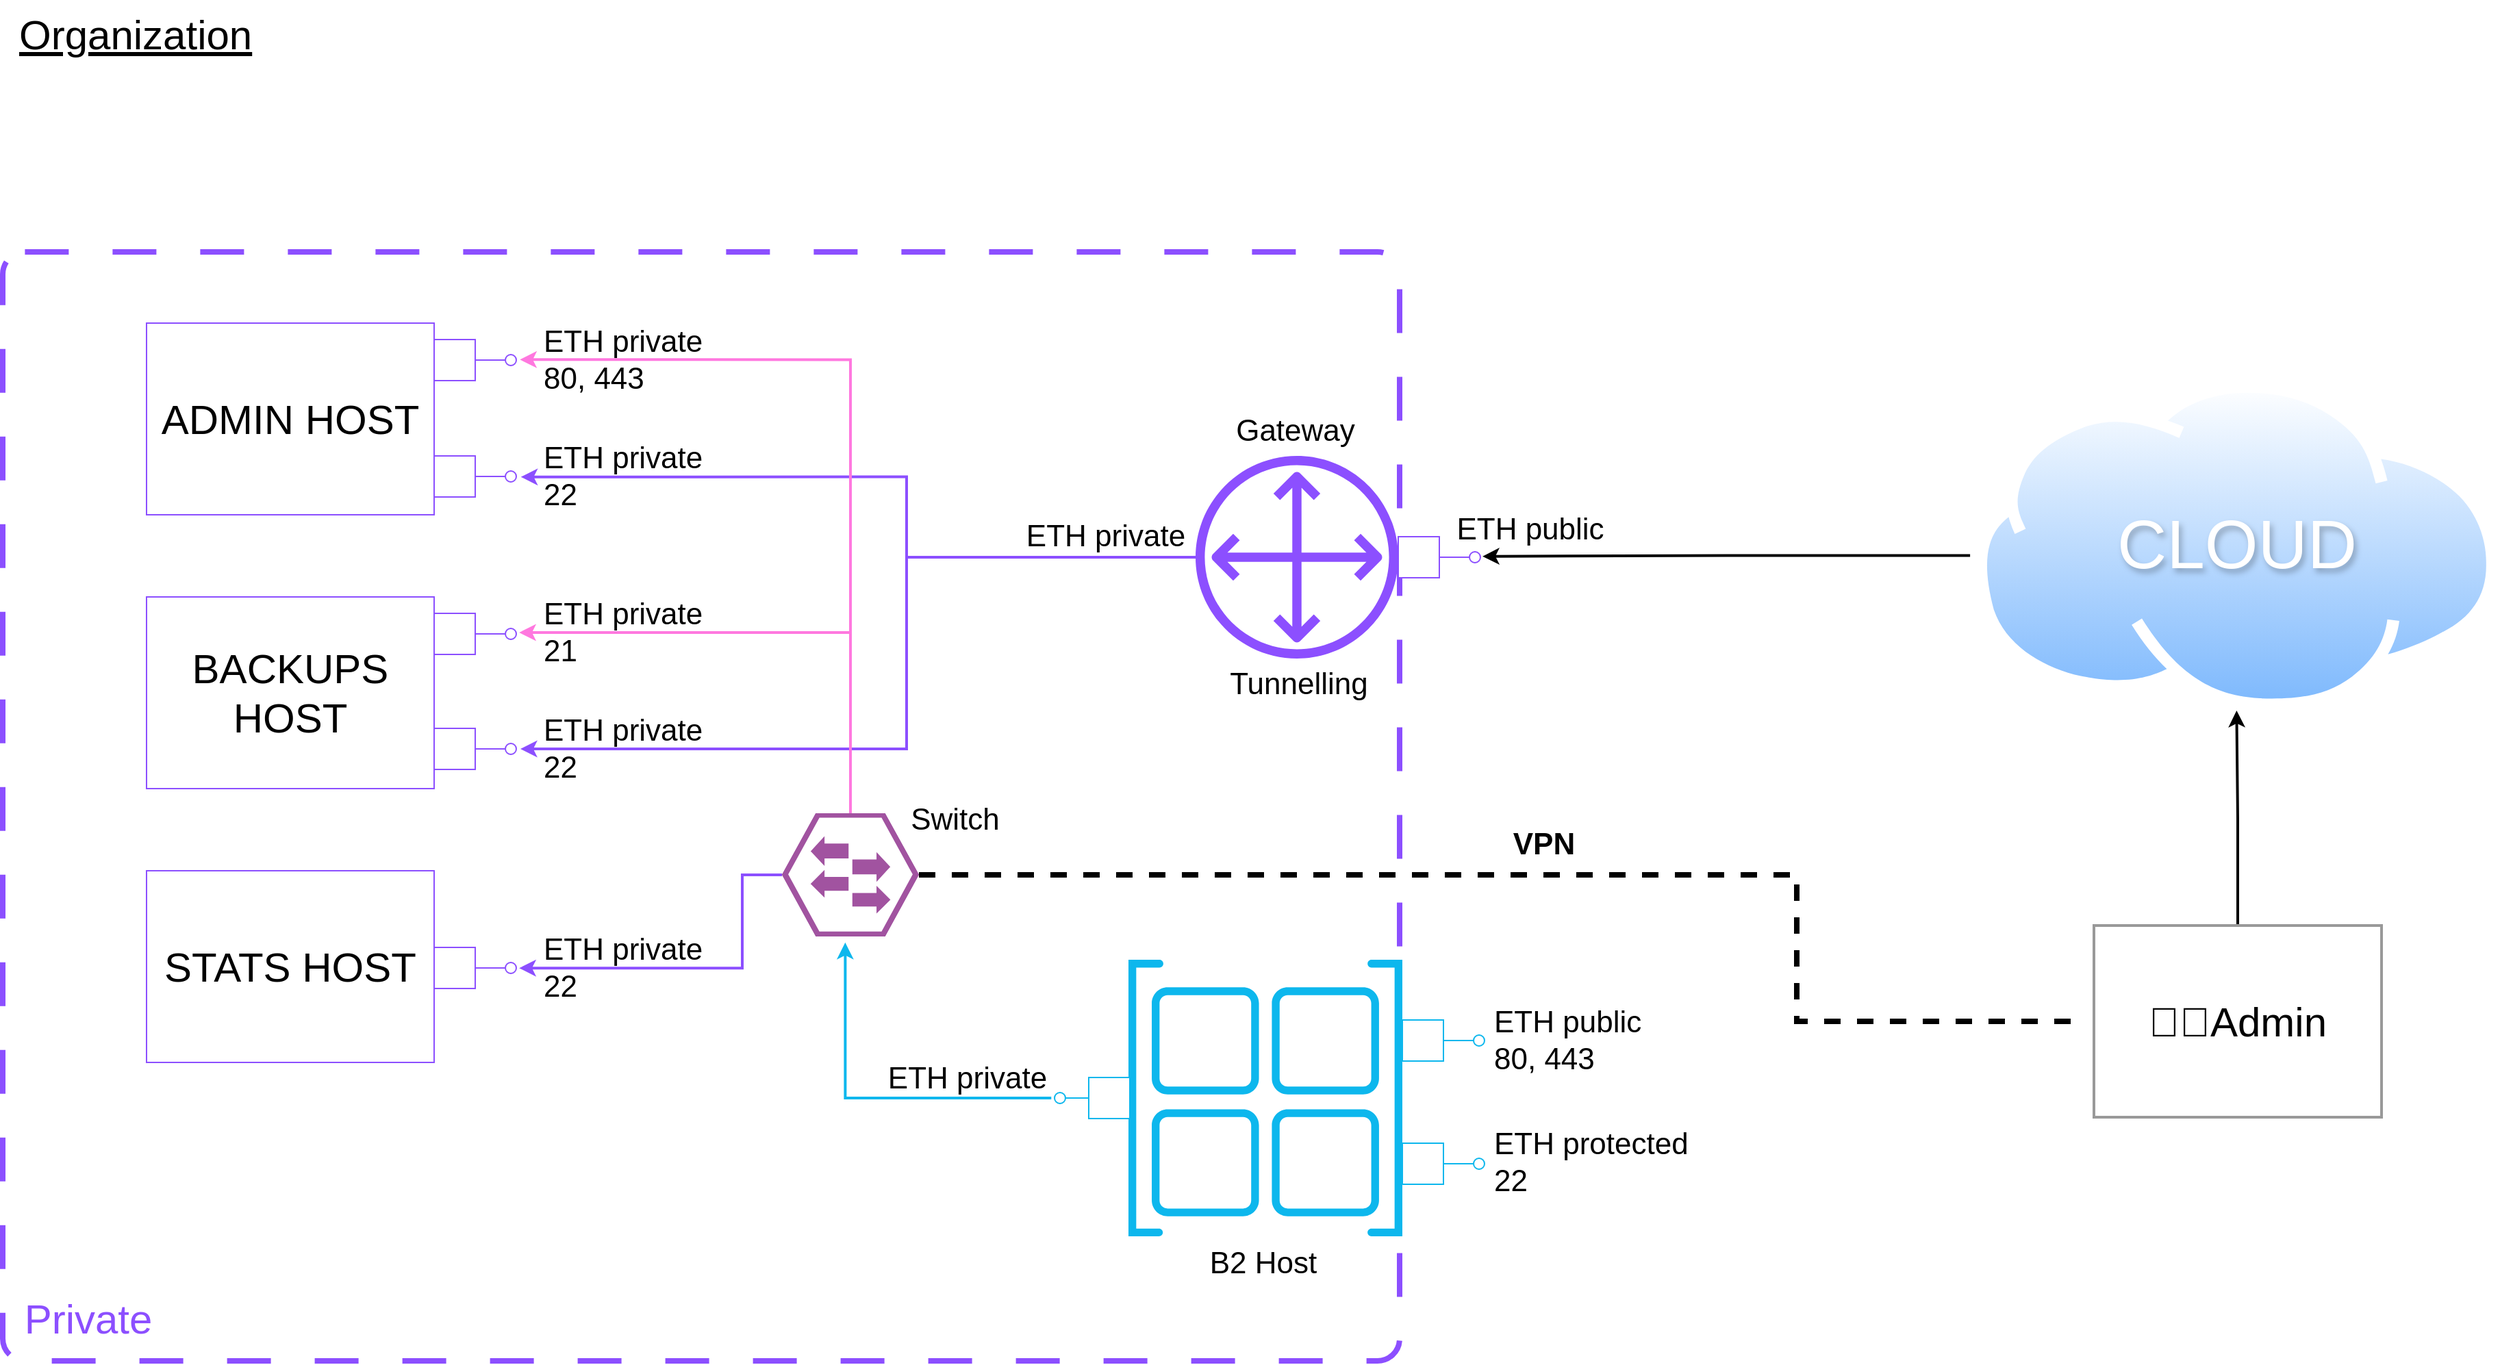 <mxfile version="24.4.8" type="device">
  <diagram name="Organization" id="ynN78oTgX0Px0Qc10VjR">
    <mxGraphModel dx="2058" dy="1180" grid="1" gridSize="10" guides="1" tooltips="1" connect="1" arrows="1" fold="1" page="1" pageScale="1.5" pageWidth="827" pageHeight="1169" math="0" shadow="0">
      <root>
        <mxCell id="0" />
        <mxCell id="1" parent="0" />
        <mxCell id="iBzqbrWYD7J2i10mPG2j-7" value="" style="whiteSpace=wrap;html=1;fillColor=none;dashed=1;dashPattern=8 8;rounded=1;arcSize=2;strokeColor=#8C4FFF;strokeWidth=4;" parent="1" vertex="1">
          <mxGeometry x="290" y="472" width="1020" height="810" as="geometry" />
        </mxCell>
        <mxCell id="TYMXvzNvSo3Lo1fEAk2X-23" value="ETH private" style="text;strokeColor=none;align=center;fillColor=none;html=1;verticalAlign=middle;whiteSpace=wrap;rounded=0;fontSize=22;" parent="1" vertex="1">
          <mxGeometry x="926" y="1062" width="137" height="28" as="geometry" />
        </mxCell>
        <mxCell id="iBzqbrWYD7J2i10mPG2j-3" value="ADMIN HOST" style="html=1;whiteSpace=wrap;strokeColor=#8C4FFF;fontSize=30;" parent="1" vertex="1">
          <mxGeometry x="395" y="524" width="210" height="140" as="geometry" />
        </mxCell>
        <mxCell id="iBzqbrWYD7J2i10mPG2j-5" value="BACKUPS HOST" style="html=1;whiteSpace=wrap;strokeColor=#8C4FFF;fontSize=30;" parent="1" vertex="1">
          <mxGeometry x="395" y="724" width="210" height="140" as="geometry" />
        </mxCell>
        <mxCell id="TYMXvzNvSo3Lo1fEAk2X-8" style="edgeStyle=orthogonalEdgeStyle;rounded=0;orthogonalLoop=1;jettySize=auto;html=1;entryX=-0.417;entryY=0.542;entryDx=0;entryDy=0;strokeColor=#8C4FFF;strokeWidth=2;entryPerimeter=0;" parent="1" source="iBzqbrWYD7J2i10mPG2j-8" target="TOPCJg1FFOPqES8dCTAx-3" edge="1">
          <mxGeometry relative="1" as="geometry">
            <Array as="points">
              <mxPoint x="950" y="695" />
              <mxPoint x="950" y="636" />
            </Array>
            <mxPoint x="635" y="589" as="targetPoint" />
          </mxGeometry>
        </mxCell>
        <mxCell id="TYMXvzNvSo3Lo1fEAk2X-9" style="edgeStyle=orthogonalEdgeStyle;rounded=0;orthogonalLoop=1;jettySize=auto;html=1;entryX=-0.375;entryY=0.5;entryDx=0;entryDy=0;strokeColor=#8C4FFF;strokeWidth=2;entryPerimeter=0;" parent="1" source="iBzqbrWYD7J2i10mPG2j-8" target="TOPCJg1FFOPqES8dCTAx-18" edge="1">
          <mxGeometry relative="1" as="geometry">
            <Array as="points">
              <mxPoint x="950" y="695" />
              <mxPoint x="950" y="835" />
            </Array>
            <mxPoint x="635" y="795" as="targetPoint" />
          </mxGeometry>
        </mxCell>
        <mxCell id="iBzqbrWYD7J2i10mPG2j-8" value="" style="sketch=0;outlineConnect=0;fontColor=#232F3E;gradientColor=none;fillColor=#8C4FFF;strokeColor=none;dashed=0;verticalLabelPosition=bottom;verticalAlign=top;align=center;html=1;fontSize=12;fontStyle=0;aspect=fixed;pointerEvents=1;shape=mxgraph.aws4.customer_gateway;" parent="1" vertex="1">
          <mxGeometry x="1161" y="621" width="148" height="148" as="geometry" />
        </mxCell>
        <mxCell id="TYMXvzNvSo3Lo1fEAk2X-5" style="edgeStyle=orthogonalEdgeStyle;rounded=0;orthogonalLoop=1;jettySize=auto;html=1;entryX=-0.26;entryY=0.418;entryDx=0;entryDy=0;strokeWidth=2;strokeColor=#FF78DF;entryPerimeter=0;" parent="1" source="TYMXvzNvSo3Lo1fEAk2X-4" target="TOPCJg1FFOPqES8dCTAx-12" edge="1">
          <mxGeometry relative="1" as="geometry">
            <Array as="points">
              <mxPoint x="909" y="750" />
              <mxPoint x="667" y="750" />
            </Array>
            <mxPoint x="635" y="795" as="targetPoint" />
          </mxGeometry>
        </mxCell>
        <mxCell id="TYMXvzNvSo3Lo1fEAk2X-6" style="edgeStyle=orthogonalEdgeStyle;rounded=0;orthogonalLoop=1;jettySize=auto;html=1;entryX=-0.333;entryY=0.458;entryDx=0;entryDy=0;fontColor=#FF66FF;strokeColor=#FF78DF;strokeWidth=2;entryPerimeter=0;" parent="1" target="TOPCJg1FFOPqES8dCTAx-8" edge="1">
          <mxGeometry relative="1" as="geometry">
            <Array as="points">
              <mxPoint x="909" y="551" />
            </Array>
            <mxPoint x="909" y="868" as="sourcePoint" />
            <mxPoint x="635" y="575" as="targetPoint" />
          </mxGeometry>
        </mxCell>
        <mxCell id="TYMXvzNvSo3Lo1fEAk2X-4" value="" style="verticalLabelPosition=bottom;sketch=0;html=1;fillColor=#A153A0;strokeColor=#ffffff;verticalAlign=top;align=center;points=[[0,0.5,0],[0.125,0.25,0],[0.25,0,0],[0.5,0,0],[0.75,0,0],[0.875,0.25,0],[1,0.5,0],[0.875,0.75,0],[0.75,1,0],[0.5,1,0],[0.125,0.75,0]];pointerEvents=1;shape=mxgraph.cisco_safe.compositeIcon;bgIcon=mxgraph.cisco_safe.design.blank_device;resIcon=mxgraph.cisco_safe.design.access_switch_2;aspect=fixed;" parent="1" vertex="1">
          <mxGeometry x="859" y="882" width="100" height="90" as="geometry" />
        </mxCell>
        <mxCell id="TYMXvzNvSo3Lo1fEAk2X-12" value="ETH private" style="text;strokeColor=none;align=center;fillColor=none;html=1;verticalAlign=middle;whiteSpace=wrap;rounded=0;fontSize=22;" parent="1" vertex="1">
          <mxGeometry x="1032" y="665" width="127" height="30" as="geometry" />
        </mxCell>
        <mxCell id="TYMXvzNvSo3Lo1fEAk2X-13" value="Gateway" style="text;strokeColor=none;align=center;fillColor=none;html=1;verticalAlign=middle;whiteSpace=wrap;rounded=0;fontSize=22;" parent="1" vertex="1">
          <mxGeometry x="1186" y="588" width="96" height="30" as="geometry" />
        </mxCell>
        <mxCell id="TYMXvzNvSo3Lo1fEAk2X-14" value="Tunnelling" style="text;strokeColor=none;align=center;fillColor=none;html=1;verticalAlign=middle;whiteSpace=wrap;rounded=0;fontSize=22;" parent="1" vertex="1">
          <mxGeometry x="1173" y="773" width="127" height="30" as="geometry" />
        </mxCell>
        <mxCell id="TYMXvzNvSo3Lo1fEAk2X-15" value="Switch" style="text;strokeColor=none;align=center;fillColor=none;html=1;verticalAlign=middle;whiteSpace=wrap;rounded=0;fontSize=22;" parent="1" vertex="1">
          <mxGeometry x="922" y="872" width="127" height="30" as="geometry" />
        </mxCell>
        <mxCell id="TYMXvzNvSo3Lo1fEAk2X-19" value="" style="sketch=0;pointerEvents=1;shadow=0;dashed=0;html=1;strokeColor=none;fillColor=#0db7ed;aspect=fixed;labelPosition=center;verticalLabelPosition=bottom;verticalAlign=top;align=center;outlineConnect=0;shape=mxgraph.vvd.site_container;" parent="1" vertex="1">
          <mxGeometry x="1112" y="989" width="200" height="202.03" as="geometry" />
        </mxCell>
        <mxCell id="TYMXvzNvSo3Lo1fEAk2X-24" value="ETH public&lt;br&gt;80, 443" style="text;strokeColor=none;align=left;fillColor=none;html=1;verticalAlign=middle;whiteSpace=wrap;rounded=0;fontSize=22;spacingLeft=5;" parent="1" vertex="1">
          <mxGeometry x="1372" y="1020" width="118" height="56" as="geometry" />
        </mxCell>
        <mxCell id="TYMXvzNvSo3Lo1fEAk2X-25" value="B2 Host" style="text;strokeColor=none;align=center;fillColor=none;html=1;verticalAlign=middle;whiteSpace=wrap;rounded=0;fontSize=22;" parent="1" vertex="1">
          <mxGeometry x="1144" y="1183" width="133" height="56" as="geometry" />
        </mxCell>
        <mxCell id="TYMXvzNvSo3Lo1fEAk2X-26" style="edgeStyle=orthogonalEdgeStyle;rounded=0;orthogonalLoop=1;jettySize=auto;html=1;strokeWidth=2;strokeColor=#0DB7ED;exitX=1.294;exitY=0.502;exitDx=0;exitDy=0;exitPerimeter=0;entryX=0.462;entryY=1.049;entryDx=0;entryDy=0;entryPerimeter=0;" parent="1" source="TOPCJg1FFOPqES8dCTAx-31" target="TYMXvzNvSo3Lo1fEAk2X-4" edge="1">
          <mxGeometry relative="1" as="geometry">
            <Array as="points">
              <mxPoint x="905" y="1090" />
            </Array>
            <mxPoint x="1084" y="1090" as="sourcePoint" />
            <mxPoint x="906" y="990" as="targetPoint" />
          </mxGeometry>
        </mxCell>
        <mxCell id="TYMXvzNvSo3Lo1fEAk2X-28" style="edgeStyle=orthogonalEdgeStyle;rounded=0;orthogonalLoop=1;jettySize=auto;html=1;entryX=-0.195;entryY=0.418;entryDx=0;entryDy=0;exitX=-0.009;exitY=0.53;exitDx=0;exitDy=0;exitPerimeter=0;entryPerimeter=0;strokeWidth=2;" parent="1" source="TOPCJg1FFOPqES8dCTAx-39" target="TOPCJg1FFOPqES8dCTAx-43" edge="1">
          <mxGeometry relative="1" as="geometry">
            <mxPoint x="1689" y="693.0" as="sourcePoint" />
            <mxPoint x="1339" y="694" as="targetPoint" />
          </mxGeometry>
        </mxCell>
        <mxCell id="TYMXvzNvSo3Lo1fEAk2X-35" style="edgeStyle=orthogonalEdgeStyle;rounded=0;orthogonalLoop=1;jettySize=auto;html=1;entryX=0.5;entryY=1;entryDx=0;entryDy=0;strokeWidth=2;" parent="1" source="TYMXvzNvSo3Lo1fEAk2X-31" target="TOPCJg1FFOPqES8dCTAx-39" edge="1">
          <mxGeometry relative="1" as="geometry">
            <mxPoint x="1945" y="821.0" as="targetPoint" />
          </mxGeometry>
        </mxCell>
        <mxCell id="TYMXvzNvSo3Lo1fEAk2X-31" value="👨‍💼Admin" style="html=1;whiteSpace=wrap;strokeColor=#999999;fontSize=30;strokeWidth=2;" parent="1" vertex="1">
          <mxGeometry x="1817" y="964" width="210" height="140" as="geometry" />
        </mxCell>
        <mxCell id="TYMXvzNvSo3Lo1fEAk2X-37" value="ETH protected&lt;br&gt;22" style="text;strokeColor=none;align=left;fillColor=none;html=1;verticalAlign=middle;whiteSpace=wrap;rounded=0;fontSize=22;" parent="1" vertex="1">
          <mxGeometry x="1377" y="1109" width="153" height="56" as="geometry" />
        </mxCell>
        <mxCell id="TOPCJg1FFOPqES8dCTAx-1" value="" style="html=1;rounded=0;strokeColor=#8C4FFF;" parent="1" vertex="1">
          <mxGeometry x="605" y="621" width="30" height="30" as="geometry" />
        </mxCell>
        <mxCell id="TOPCJg1FFOPqES8dCTAx-2" value="" style="endArrow=none;html=1;rounded=0;align=center;verticalAlign=top;endFill=0;labelBackgroundColor=none;endSize=2;strokeColor=#8C4FFF;" parent="1" source="TOPCJg1FFOPqES8dCTAx-1" target="TOPCJg1FFOPqES8dCTAx-3" edge="1">
          <mxGeometry relative="1" as="geometry" />
        </mxCell>
        <mxCell id="TOPCJg1FFOPqES8dCTAx-3" value="" style="ellipse;html=1;fontSize=11;align=center;fillColor=none;points=[];aspect=fixed;resizable=0;verticalAlign=bottom;labelPosition=center;verticalLabelPosition=top;flipH=1;strokeColor=#8C4FFF;" parent="1" vertex="1">
          <mxGeometry x="657" y="632" width="8" height="8" as="geometry" />
        </mxCell>
        <mxCell id="TOPCJg1FFOPqES8dCTAx-4" value="&lt;span style=&quot;font-size: 22px;&quot;&gt;ETH private&lt;/span&gt;&lt;br style=&quot;padding: 0px; margin: 0px; font-size: 22px;&quot;&gt;&lt;div style=&quot;&quot;&gt;&lt;span style=&quot;font-size: 22px; background-color: initial;&quot;&gt;80, 443&lt;/span&gt;&lt;/div&gt;" style="text;html=1;align=left;verticalAlign=middle;resizable=0;points=[];autosize=1;strokeColor=none;fillColor=none;" parent="1" vertex="1">
          <mxGeometry x="683" y="516" width="140" height="70" as="geometry" />
        </mxCell>
        <mxCell id="TOPCJg1FFOPqES8dCTAx-6" value="" style="html=1;rounded=0;strokeColor=#8C4FFF;" parent="1" vertex="1">
          <mxGeometry x="605" y="536" width="30" height="30" as="geometry" />
        </mxCell>
        <mxCell id="TOPCJg1FFOPqES8dCTAx-7" value="" style="endArrow=none;html=1;rounded=0;align=center;verticalAlign=top;endFill=0;labelBackgroundColor=none;endSize=2;strokeColor=#8C4FFF;" parent="1" source="TOPCJg1FFOPqES8dCTAx-6" target="TOPCJg1FFOPqES8dCTAx-8" edge="1">
          <mxGeometry relative="1" as="geometry" />
        </mxCell>
        <mxCell id="TOPCJg1FFOPqES8dCTAx-8" value="" style="ellipse;html=1;fontSize=11;align=center;fillColor=none;points=[];aspect=fixed;resizable=0;verticalAlign=bottom;labelPosition=center;verticalLabelPosition=top;flipH=1;strokeColor=#8C4FFF;" parent="1" vertex="1">
          <mxGeometry x="657" y="547" width="8" height="8" as="geometry" />
        </mxCell>
        <mxCell id="TOPCJg1FFOPqES8dCTAx-9" value="&lt;span style=&quot;font-size: 22px;&quot;&gt;ETH private&lt;/span&gt;&lt;br style=&quot;padding: 0px; margin: 0px; font-size: 22px;&quot;&gt;&lt;div style=&quot;&quot;&gt;&lt;span style=&quot;font-size: 22px;&quot;&gt;22&lt;/span&gt;&lt;/div&gt;" style="text;html=1;align=left;verticalAlign=middle;resizable=0;points=[];autosize=1;strokeColor=none;fillColor=none;" parent="1" vertex="1">
          <mxGeometry x="683" y="601" width="140" height="70" as="geometry" />
        </mxCell>
        <mxCell id="TOPCJg1FFOPqES8dCTAx-10" value="" style="html=1;rounded=0;strokeColor=#8C4FFF;" parent="1" vertex="1">
          <mxGeometry x="605" y="736" width="30" height="30" as="geometry" />
        </mxCell>
        <mxCell id="TOPCJg1FFOPqES8dCTAx-11" value="" style="endArrow=none;html=1;rounded=0;align=center;verticalAlign=top;endFill=0;labelBackgroundColor=none;endSize=2;strokeColor=#8C4FFF;" parent="1" source="TOPCJg1FFOPqES8dCTAx-10" target="TOPCJg1FFOPqES8dCTAx-12" edge="1">
          <mxGeometry relative="1" as="geometry" />
        </mxCell>
        <mxCell id="TOPCJg1FFOPqES8dCTAx-12" value="" style="ellipse;html=1;fontSize=11;align=center;fillColor=none;points=[];aspect=fixed;resizable=0;verticalAlign=bottom;labelPosition=center;verticalLabelPosition=top;flipH=1;strokeColor=#8C4FFF;" parent="1" vertex="1">
          <mxGeometry x="657" y="747" width="8" height="8" as="geometry" />
        </mxCell>
        <mxCell id="TOPCJg1FFOPqES8dCTAx-16" value="" style="html=1;rounded=0;strokeColor=#8C4FFF;" parent="1" vertex="1">
          <mxGeometry x="605" y="820" width="30" height="30" as="geometry" />
        </mxCell>
        <mxCell id="TOPCJg1FFOPqES8dCTAx-17" value="" style="endArrow=none;html=1;rounded=0;align=center;verticalAlign=top;endFill=0;labelBackgroundColor=none;endSize=2;strokeColor=#8C4FFF;" parent="1" source="TOPCJg1FFOPqES8dCTAx-16" target="TOPCJg1FFOPqES8dCTAx-18" edge="1">
          <mxGeometry relative="1" as="geometry" />
        </mxCell>
        <mxCell id="TOPCJg1FFOPqES8dCTAx-18" value="" style="ellipse;html=1;fontSize=11;align=center;fillColor=none;points=[];aspect=fixed;resizable=0;verticalAlign=bottom;labelPosition=center;verticalLabelPosition=top;flipH=1;strokeColor=#8C4FFF;" parent="1" vertex="1">
          <mxGeometry x="657" y="831" width="8" height="8" as="geometry" />
        </mxCell>
        <mxCell id="TOPCJg1FFOPqES8dCTAx-19" value="&lt;span style=&quot;font-size: 22px;&quot;&gt;ETH private&lt;/span&gt;&lt;br style=&quot;padding: 0px; margin: 0px; font-size: 22px;&quot;&gt;&lt;div style=&quot;&quot;&gt;&lt;span style=&quot;font-size: 22px;&quot;&gt;21&lt;/span&gt;&lt;/div&gt;" style="text;html=1;align=left;verticalAlign=middle;resizable=0;points=[];autosize=1;strokeColor=none;fillColor=none;" parent="1" vertex="1">
          <mxGeometry x="683" y="715" width="140" height="70" as="geometry" />
        </mxCell>
        <mxCell id="TOPCJg1FFOPqES8dCTAx-20" value="&lt;span style=&quot;font-size: 22px;&quot;&gt;ETH private&lt;/span&gt;&lt;br style=&quot;padding: 0px; margin: 0px; font-size: 22px;&quot;&gt;&lt;div style=&quot;&quot;&gt;&lt;span style=&quot;font-size: 22px;&quot;&gt;22&lt;/span&gt;&lt;/div&gt;" style="text;html=1;align=left;verticalAlign=middle;resizable=0;points=[];autosize=1;strokeColor=none;fillColor=none;" parent="1" vertex="1">
          <mxGeometry x="683" y="800" width="140" height="70" as="geometry" />
        </mxCell>
        <mxCell id="TOPCJg1FFOPqES8dCTAx-21" value="&lt;font style=&quot;font-size: 30px;&quot;&gt;Private&lt;/font&gt;" style="text;html=1;align=center;verticalAlign=middle;resizable=0;points=[];autosize=1;strokeColor=none;fillColor=none;fontColor=#8C4FFF;textShadow=0;" parent="1" vertex="1">
          <mxGeometry x="292" y="1226" width="120" height="50" as="geometry" />
        </mxCell>
        <mxCell id="TOPCJg1FFOPqES8dCTAx-22" value="&lt;font style=&quot;font-size: 30px;&quot;&gt;&lt;u&gt;Organization&lt;/u&gt;&lt;/font&gt;" style="text;html=1;align=left;verticalAlign=middle;resizable=0;points=[];autosize=1;strokeColor=none;fillColor=none;" parent="1" vertex="1">
          <mxGeometry x="300" y="288" width="190" height="50" as="geometry" />
        </mxCell>
        <mxCell id="TOPCJg1FFOPqES8dCTAx-29" value="" style="html=1;rounded=0;flipH=1;direction=west;strokeColor=#0DB7ED;" parent="1" vertex="1">
          <mxGeometry x="1083" y="1075" width="30" height="30" as="geometry" />
        </mxCell>
        <mxCell id="TOPCJg1FFOPqES8dCTAx-30" value="" style="endArrow=none;html=1;rounded=0;align=center;verticalAlign=top;endFill=0;labelBackgroundColor=none;endSize=2;exitX=1;exitY=0.5;exitDx=0;exitDy=0;strokeColor=#0DB7ED;" parent="1" source="TOPCJg1FFOPqES8dCTAx-29" target="TOPCJg1FFOPqES8dCTAx-31" edge="1">
          <mxGeometry relative="1" as="geometry">
            <Array as="points" />
          </mxGeometry>
        </mxCell>
        <mxCell id="TOPCJg1FFOPqES8dCTAx-31" value="" style="ellipse;html=1;fontSize=11;align=center;fillColor=none;points=[];aspect=fixed;resizable=0;verticalAlign=bottom;labelPosition=center;verticalLabelPosition=top;flipH=1;strokeColor=#0DB7ED;" parent="1" vertex="1">
          <mxGeometry x="1058" y="1086" width="8" height="8" as="geometry" />
        </mxCell>
        <mxCell id="TOPCJg1FFOPqES8dCTAx-33" value="" style="html=1;rounded=0;strokeColor=#0DB7ED;" parent="1" vertex="1">
          <mxGeometry x="1312" y="1033" width="30" height="30" as="geometry" />
        </mxCell>
        <mxCell id="TOPCJg1FFOPqES8dCTAx-34" value="" style="endArrow=none;html=1;rounded=0;align=center;verticalAlign=top;endFill=0;labelBackgroundColor=none;endSize=2;strokeColor=#0DB7ED;" parent="1" source="TOPCJg1FFOPqES8dCTAx-33" target="TOPCJg1FFOPqES8dCTAx-35" edge="1">
          <mxGeometry relative="1" as="geometry" />
        </mxCell>
        <mxCell id="TOPCJg1FFOPqES8dCTAx-35" value="" style="ellipse;html=1;fontSize=11;align=center;fillColor=none;points=[];aspect=fixed;resizable=0;verticalAlign=bottom;labelPosition=center;verticalLabelPosition=top;flipH=1;strokeColor=#0DB7ED;" parent="1" vertex="1">
          <mxGeometry x="1364" y="1044" width="8" height="8" as="geometry" />
        </mxCell>
        <mxCell id="TOPCJg1FFOPqES8dCTAx-36" value="" style="html=1;rounded=0;strokeColor=#0DB7ED;" parent="1" vertex="1">
          <mxGeometry x="1312" y="1123" width="30" height="30" as="geometry" />
        </mxCell>
        <mxCell id="TOPCJg1FFOPqES8dCTAx-37" value="" style="endArrow=none;html=1;rounded=0;align=center;verticalAlign=top;endFill=0;labelBackgroundColor=none;endSize=2;strokeColor=#0DB7ED;" parent="1" source="TOPCJg1FFOPqES8dCTAx-36" target="TOPCJg1FFOPqES8dCTAx-38" edge="1">
          <mxGeometry relative="1" as="geometry" />
        </mxCell>
        <mxCell id="TOPCJg1FFOPqES8dCTAx-38" value="" style="ellipse;html=1;fontSize=11;align=center;fillColor=none;points=[];aspect=fixed;resizable=0;verticalAlign=bottom;labelPosition=center;verticalLabelPosition=top;flipH=1;strokeColor=#0DB7ED;" parent="1" vertex="1">
          <mxGeometry x="1364" y="1134" width="8" height="8" as="geometry" />
        </mxCell>
        <mxCell id="TOPCJg1FFOPqES8dCTAx-39" value="" style="image;aspect=fixed;perimeter=ellipsePerimeter;html=1;align=center;shadow=0;dashed=0;spacingTop=3;image=img/lib/active_directory/internet_cloud.svg;" parent="1" vertex="1">
          <mxGeometry x="1730" y="566" width="382.35" height="241" as="geometry" />
        </mxCell>
        <mxCell id="TOPCJg1FFOPqES8dCTAx-41" value="" style="html=1;rounded=0;strokeColor=#8C4FFF;" parent="1" vertex="1">
          <mxGeometry x="1309" y="680" width="30" height="30" as="geometry" />
        </mxCell>
        <mxCell id="TOPCJg1FFOPqES8dCTAx-42" value="" style="endArrow=none;html=1;rounded=0;align=center;verticalAlign=top;endFill=0;labelBackgroundColor=none;endSize=2;strokeColor=#8C4FFF;" parent="1" source="TOPCJg1FFOPqES8dCTAx-41" target="TOPCJg1FFOPqES8dCTAx-43" edge="1">
          <mxGeometry relative="1" as="geometry" />
        </mxCell>
        <mxCell id="TOPCJg1FFOPqES8dCTAx-43" value="" style="ellipse;html=1;fontSize=11;align=center;fillColor=none;points=[];aspect=fixed;resizable=0;verticalAlign=bottom;labelPosition=center;verticalLabelPosition=top;flipH=1;strokeColor=#8C4FFF;" parent="1" vertex="1">
          <mxGeometry x="1361" y="691" width="8" height="8" as="geometry" />
        </mxCell>
        <mxCell id="TOPCJg1FFOPqES8dCTAx-44" value="&lt;font style=&quot;font-size: 22px;&quot;&gt;ETH public&lt;/font&gt;" style="text;html=1;align=center;verticalAlign=middle;resizable=0;points=[];autosize=1;strokeColor=none;fillColor=none;" parent="1" vertex="1">
          <mxGeometry x="1340" y="655" width="130" height="40" as="geometry" />
        </mxCell>
        <mxCell id="TOPCJg1FFOPqES8dCTAx-45" style="edgeStyle=orthogonalEdgeStyle;rounded=0;orthogonalLoop=1;jettySize=auto;html=1;entryX=-0.062;entryY=0.486;entryDx=0;entryDy=0;entryPerimeter=0;dashed=1;strokeWidth=4;endArrow=none;endFill=0;" parent="1" source="TYMXvzNvSo3Lo1fEAk2X-4" target="TYMXvzNvSo3Lo1fEAk2X-31" edge="1">
          <mxGeometry relative="1" as="geometry">
            <Array as="points">
              <mxPoint x="1600" y="927" />
              <mxPoint x="1600" y="1034" />
              <mxPoint x="1804" y="1034" />
            </Array>
          </mxGeometry>
        </mxCell>
        <mxCell id="TOPCJg1FFOPqES8dCTAx-46" value="&lt;font style=&quot;font-size: 50px;&quot;&gt;CLOUD&lt;/font&gt;" style="text;html=1;align=center;verticalAlign=middle;resizable=0;points=[];autosize=1;strokeColor=none;fillColor=none;textShadow=1;fontColor=#FFFFFF;" parent="1" vertex="1">
          <mxGeometry x="1821.17" y="650" width="200" height="70" as="geometry" />
        </mxCell>
        <mxCell id="z8-SKOe2W_GTO7jJAcqD-1" value="&lt;font style=&quot;font-size: 22px;&quot;&gt;&lt;b&gt;VPN&lt;/b&gt;&lt;/font&gt;" style="text;html=1;align=center;verticalAlign=middle;resizable=0;points=[];autosize=1;strokeColor=none;fillColor=none;shadow=1;" parent="1" vertex="1">
          <mxGeometry x="1380" y="885" width="70" height="40" as="geometry" />
        </mxCell>
        <mxCell id="5ZL2V6q3FtqNU6fxcGIL-1" value="STATS HOST" style="html=1;whiteSpace=wrap;strokeColor=#8C4FFF;fontSize=30;" parent="1" vertex="1">
          <mxGeometry x="395" y="924" width="210" height="140" as="geometry" />
        </mxCell>
        <mxCell id="5ZL2V6q3FtqNU6fxcGIL-2" value="" style="html=1;rounded=0;strokeColor=#8C4FFF;" parent="1" vertex="1">
          <mxGeometry x="605" y="980" width="30" height="30" as="geometry" />
        </mxCell>
        <mxCell id="5ZL2V6q3FtqNU6fxcGIL-3" value="" style="endArrow=none;html=1;rounded=0;align=center;verticalAlign=top;endFill=0;labelBackgroundColor=none;endSize=2;strokeColor=#8C4FFF;" parent="1" source="5ZL2V6q3FtqNU6fxcGIL-2" target="5ZL2V6q3FtqNU6fxcGIL-4" edge="1">
          <mxGeometry relative="1" as="geometry" />
        </mxCell>
        <mxCell id="5ZL2V6q3FtqNU6fxcGIL-4" value="" style="ellipse;html=1;fontSize=11;align=center;fillColor=none;points=[];aspect=fixed;resizable=0;verticalAlign=bottom;labelPosition=center;verticalLabelPosition=top;flipH=1;strokeColor=#8C4FFF;" parent="1" vertex="1">
          <mxGeometry x="657" y="991" width="8" height="8" as="geometry" />
        </mxCell>
        <mxCell id="5ZL2V6q3FtqNU6fxcGIL-5" value="&lt;span style=&quot;font-size: 22px;&quot;&gt;ETH private&lt;/span&gt;&lt;br style=&quot;padding: 0px; margin: 0px; font-size: 22px;&quot;&gt;&lt;div style=&quot;&quot;&gt;&lt;span style=&quot;font-size: 22px;&quot;&gt;22&lt;/span&gt;&lt;/div&gt;" style="text;html=1;align=left;verticalAlign=middle;resizable=0;points=[];autosize=1;strokeColor=none;fillColor=none;" parent="1" vertex="1">
          <mxGeometry x="683" y="960" width="140" height="70" as="geometry" />
        </mxCell>
        <mxCell id="5ZL2V6q3FtqNU6fxcGIL-6" style="edgeStyle=orthogonalEdgeStyle;rounded=0;orthogonalLoop=1;jettySize=auto;html=1;entryX=-0.263;entryY=0.513;entryDx=0;entryDy=0;entryPerimeter=0;strokeWidth=2;strokeColor=#8C4FFF;" parent="1" source="TYMXvzNvSo3Lo1fEAk2X-4" target="5ZL2V6q3FtqNU6fxcGIL-4" edge="1">
          <mxGeometry relative="1" as="geometry">
            <mxPoint x="670" y="995" as="targetPoint" />
            <Array as="points">
              <mxPoint x="830" y="927" />
              <mxPoint x="830" y="995" />
            </Array>
          </mxGeometry>
        </mxCell>
      </root>
    </mxGraphModel>
  </diagram>
</mxfile>
